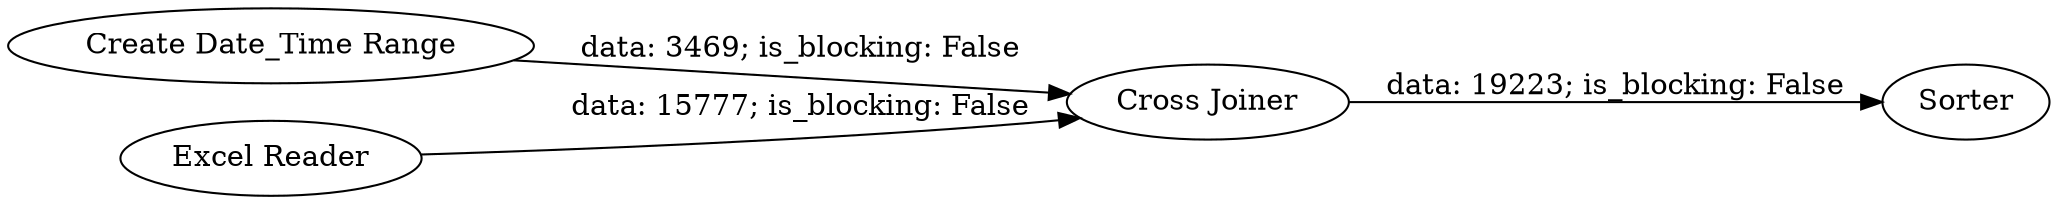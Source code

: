 digraph {
	"-8636576017995004416_4" [label=Sorter]
	"-8636576017995004416_3" [label="Cross Joiner"]
	"-8636576017995004416_1" [label="Create Date_Time Range"]
	"-8636576017995004416_2" [label="Excel Reader"]
	"-8636576017995004416_2" -> "-8636576017995004416_3" [label="data: 15777; is_blocking: False"]
	"-8636576017995004416_3" -> "-8636576017995004416_4" [label="data: 19223; is_blocking: False"]
	"-8636576017995004416_1" -> "-8636576017995004416_3" [label="data: 3469; is_blocking: False"]
	rankdir=LR
}
